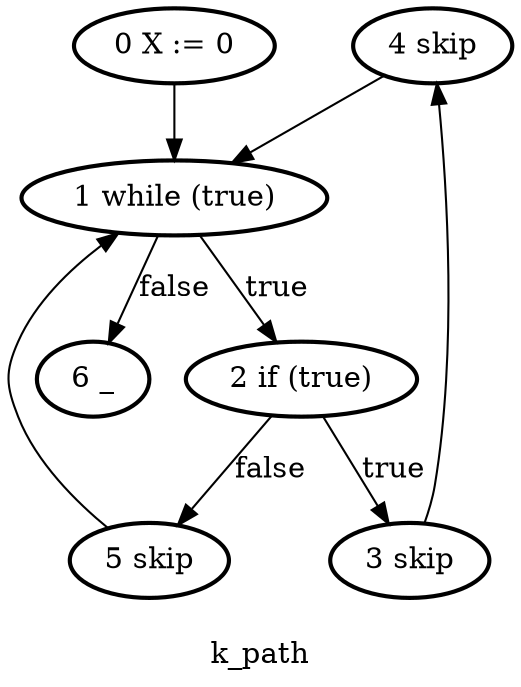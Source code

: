digraph k_path {
	label = "
k_path"
	"4 skip" -> "1 while (true)"
	"0 X := 0" -> "1 while (true)"
	"2 if (true)" -> "5 skip" [label = false]
	"0 X := 0" [style = bold]
	"6 _" [style = bold]
	"3 skip" -> "4 skip"
	"1 while (true)" [style = bold]
	"2 if (true)" [style = bold]
	"2 if (true)" -> "3 skip" [label = true]
	"5 skip" -> "1 while (true)"
	"1 while (true)" -> "6 _" [label = false]
	"4 skip" [style = bold]
	"1 while (true)" -> "2 if (true)" [label = true]
	"3 skip" [style = bold]
	"5 skip" [style = bold]
}